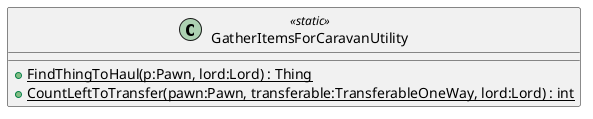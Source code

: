@startuml
class GatherItemsForCaravanUtility <<static>> {
    + {static} FindThingToHaul(p:Pawn, lord:Lord) : Thing
    + {static} CountLeftToTransfer(pawn:Pawn, transferable:TransferableOneWay, lord:Lord) : int
}
@enduml
